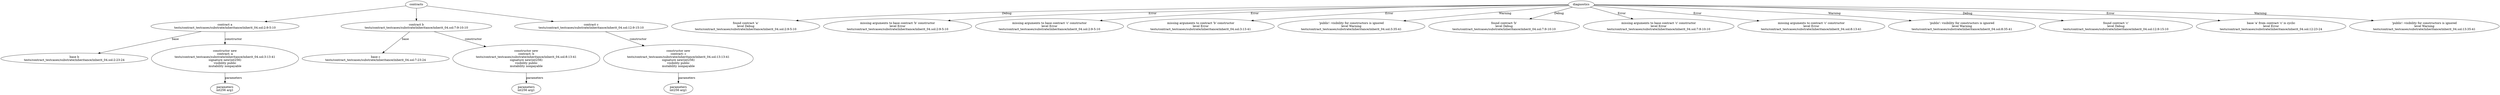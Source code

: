 strict digraph "tests/contract_testcases/substrate/inheritance/inherit_04.sol" {
	contract [label="contract a\ntests/contract_testcases/substrate/inheritance/inherit_04.sol:2:9-5:10"]
	base [label="base b\ntests/contract_testcases/substrate/inheritance/inherit_04.sol:2:23-24"]
	new [label="constructor new\ncontract: a\ntests/contract_testcases/substrate/inheritance/inherit_04.sol:3:13-41\nsignature new(int256)\nvisibility public\nmutability nonpayable"]
	parameters [label="parameters\nint256 arg1"]
	contract_5 [label="contract b\ntests/contract_testcases/substrate/inheritance/inherit_04.sol:7:9-10:10"]
	base_6 [label="base c\ntests/contract_testcases/substrate/inheritance/inherit_04.sol:7:23-24"]
	new_7 [label="constructor new\ncontract: b\ntests/contract_testcases/substrate/inheritance/inherit_04.sol:8:13-41\nsignature new(int256)\nvisibility public\nmutability nonpayable"]
	parameters_8 [label="parameters\nint256 arg1"]
	contract_9 [label="contract c\ntests/contract_testcases/substrate/inheritance/inherit_04.sol:12:9-15:10"]
	new_10 [label="constructor new\ncontract: c\ntests/contract_testcases/substrate/inheritance/inherit_04.sol:13:13-41\nsignature new(int256)\nvisibility public\nmutability nonpayable"]
	parameters_11 [label="parameters\nint256 arg1"]
	diagnostic [label="found contract 'a'\nlevel Debug\ntests/contract_testcases/substrate/inheritance/inherit_04.sol:2:9-5:10"]
	diagnostic_14 [label="missing arguments to base contract 'b' constructor\nlevel Error\ntests/contract_testcases/substrate/inheritance/inherit_04.sol:2:9-5:10"]
	diagnostic_15 [label="missing arguments to base contract 'c' constructor\nlevel Error\ntests/contract_testcases/substrate/inheritance/inherit_04.sol:2:9-5:10"]
	diagnostic_16 [label="missing arguments to contract 'b' constructor\nlevel Error\ntests/contract_testcases/substrate/inheritance/inherit_04.sol:3:13-41"]
	diagnostic_17 [label="'public': visibility for constructors is ignored\nlevel Warning\ntests/contract_testcases/substrate/inheritance/inherit_04.sol:3:35-41"]
	diagnostic_18 [label="found contract 'b'\nlevel Debug\ntests/contract_testcases/substrate/inheritance/inherit_04.sol:7:9-10:10"]
	diagnostic_19 [label="missing arguments to base contract 'c' constructor\nlevel Error\ntests/contract_testcases/substrate/inheritance/inherit_04.sol:7:9-10:10"]
	diagnostic_20 [label="missing arguments to contract 'c' constructor\nlevel Error\ntests/contract_testcases/substrate/inheritance/inherit_04.sol:8:13-41"]
	diagnostic_21 [label="'public': visibility for constructors is ignored\nlevel Warning\ntests/contract_testcases/substrate/inheritance/inherit_04.sol:8:35-41"]
	diagnostic_22 [label="found contract 'c'\nlevel Debug\ntests/contract_testcases/substrate/inheritance/inherit_04.sol:12:9-15:10"]
	diagnostic_23 [label="base 'a' from contract 'c' is cyclic\nlevel Error\ntests/contract_testcases/substrate/inheritance/inherit_04.sol:12:23-24"]
	diagnostic_24 [label="'public': visibility for constructors is ignored\nlevel Warning\ntests/contract_testcases/substrate/inheritance/inherit_04.sol:13:35-41"]
	contracts -> contract
	contract -> base [label="base"]
	contract -> new [label="constructor"]
	new -> parameters [label="parameters"]
	contracts -> contract_5
	contract_5 -> base_6 [label="base"]
	contract_5 -> new_7 [label="constructor"]
	new_7 -> parameters_8 [label="parameters"]
	contracts -> contract_9
	contract_9 -> new_10 [label="constructor"]
	new_10 -> parameters_11 [label="parameters"]
	diagnostics -> diagnostic [label="Debug"]
	diagnostics -> diagnostic_14 [label="Error"]
	diagnostics -> diagnostic_15 [label="Error"]
	diagnostics -> diagnostic_16 [label="Error"]
	diagnostics -> diagnostic_17 [label="Warning"]
	diagnostics -> diagnostic_18 [label="Debug"]
	diagnostics -> diagnostic_19 [label="Error"]
	diagnostics -> diagnostic_20 [label="Error"]
	diagnostics -> diagnostic_21 [label="Warning"]
	diagnostics -> diagnostic_22 [label="Debug"]
	diagnostics -> diagnostic_23 [label="Error"]
	diagnostics -> diagnostic_24 [label="Warning"]
}
